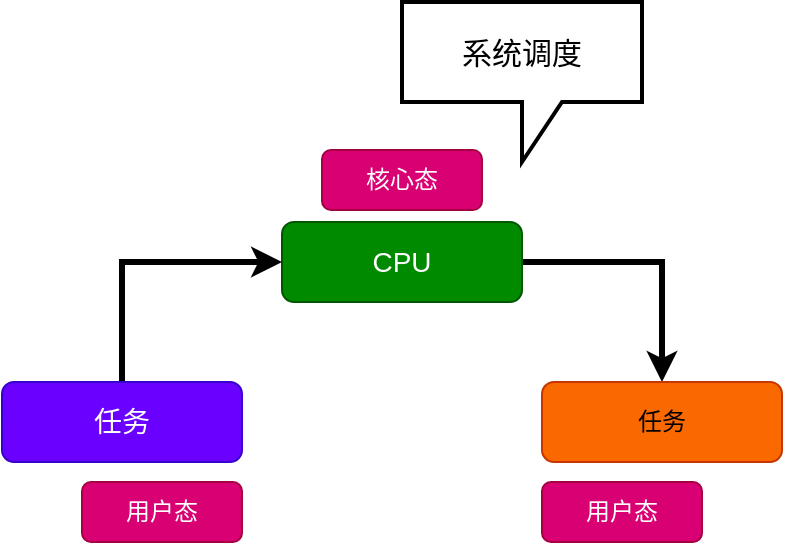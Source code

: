 <mxfile version="24.2.5" type="github">
  <diagram name="第 1 页" id="2s-89aAJtooQvGcUvN7f">
    <mxGraphModel dx="1434" dy="1915" grid="1" gridSize="10" guides="1" tooltips="1" connect="1" arrows="1" fold="1" page="1" pageScale="1" pageWidth="827" pageHeight="1169" math="0" shadow="0">
      <root>
        <mxCell id="0" />
        <mxCell id="1" parent="0" />
        <mxCell id="Ci7X0x156eVxk3ywRj4O-9" style="edgeStyle=orthogonalEdgeStyle;rounded=0;orthogonalLoop=1;jettySize=auto;html=1;exitX=1;exitY=0.5;exitDx=0;exitDy=0;entryX=0.5;entryY=0;entryDx=0;entryDy=0;strokeWidth=3;" parent="1" source="Ci7X0x156eVxk3ywRj4O-1" target="Ci7X0x156eVxk3ywRj4O-3" edge="1">
          <mxGeometry relative="1" as="geometry" />
        </mxCell>
        <mxCell id="Ci7X0x156eVxk3ywRj4O-1" value="CPU" style="rounded=1;whiteSpace=wrap;html=1;fillColor=#008a00;strokeColor=#005700;fontColor=#ffffff;fontSize=14;" parent="1" vertex="1">
          <mxGeometry x="360" y="100" width="120" height="40" as="geometry" />
        </mxCell>
        <mxCell id="Ci7X0x156eVxk3ywRj4O-7" style="edgeStyle=orthogonalEdgeStyle;rounded=0;orthogonalLoop=1;jettySize=auto;html=1;exitX=0.5;exitY=0;exitDx=0;exitDy=0;entryX=0;entryY=0.5;entryDx=0;entryDy=0;strokeWidth=3;" parent="1" source="Ci7X0x156eVxk3ywRj4O-2" target="Ci7X0x156eVxk3ywRj4O-1" edge="1">
          <mxGeometry relative="1" as="geometry" />
        </mxCell>
        <mxCell id="Ci7X0x156eVxk3ywRj4O-2" value="任务" style="rounded=1;whiteSpace=wrap;html=1;fillColor=#6a00ff;strokeColor=#3700CC;fontColor=#ffffff;fontSize=14;" parent="1" vertex="1">
          <mxGeometry x="220" y="180" width="120" height="40" as="geometry" />
        </mxCell>
        <mxCell id="Ci7X0x156eVxk3ywRj4O-3" value="任务" style="rounded=1;whiteSpace=wrap;html=1;fillColor=#fa6800;strokeColor=#C73500;fontColor=#000000;" parent="1" vertex="1">
          <mxGeometry x="490" y="180" width="120" height="40" as="geometry" />
        </mxCell>
        <mxCell id="Ci7X0x156eVxk3ywRj4O-4" value="用户态" style="rounded=1;whiteSpace=wrap;html=1;fillColor=#d80073;strokeColor=#A50040;fontColor=#ffffff;" parent="1" vertex="1">
          <mxGeometry x="260" y="230" width="80" height="30" as="geometry" />
        </mxCell>
        <mxCell id="Ci7X0x156eVxk3ywRj4O-6" value="用户态" style="rounded=1;whiteSpace=wrap;html=1;fillColor=#d80073;strokeColor=#A50040;fontColor=#ffffff;" parent="1" vertex="1">
          <mxGeometry x="490" y="230" width="80" height="30" as="geometry" />
        </mxCell>
        <mxCell id="Ci7X0x156eVxk3ywRj4O-10" value="核心态" style="rounded=1;whiteSpace=wrap;html=1;fillColor=#d80073;strokeColor=#A50040;fontColor=#ffffff;" parent="1" vertex="1">
          <mxGeometry x="380" y="64" width="80" height="30" as="geometry" />
        </mxCell>
        <mxCell id="4OtZSaHM0V4EKh7-txFB-1" value="系统调度" style="shape=callout;whiteSpace=wrap;html=1;perimeter=calloutPerimeter;strokeWidth=2;fontSize=15;" vertex="1" parent="1">
          <mxGeometry x="420" y="-10" width="120" height="80" as="geometry" />
        </mxCell>
      </root>
    </mxGraphModel>
  </diagram>
</mxfile>
